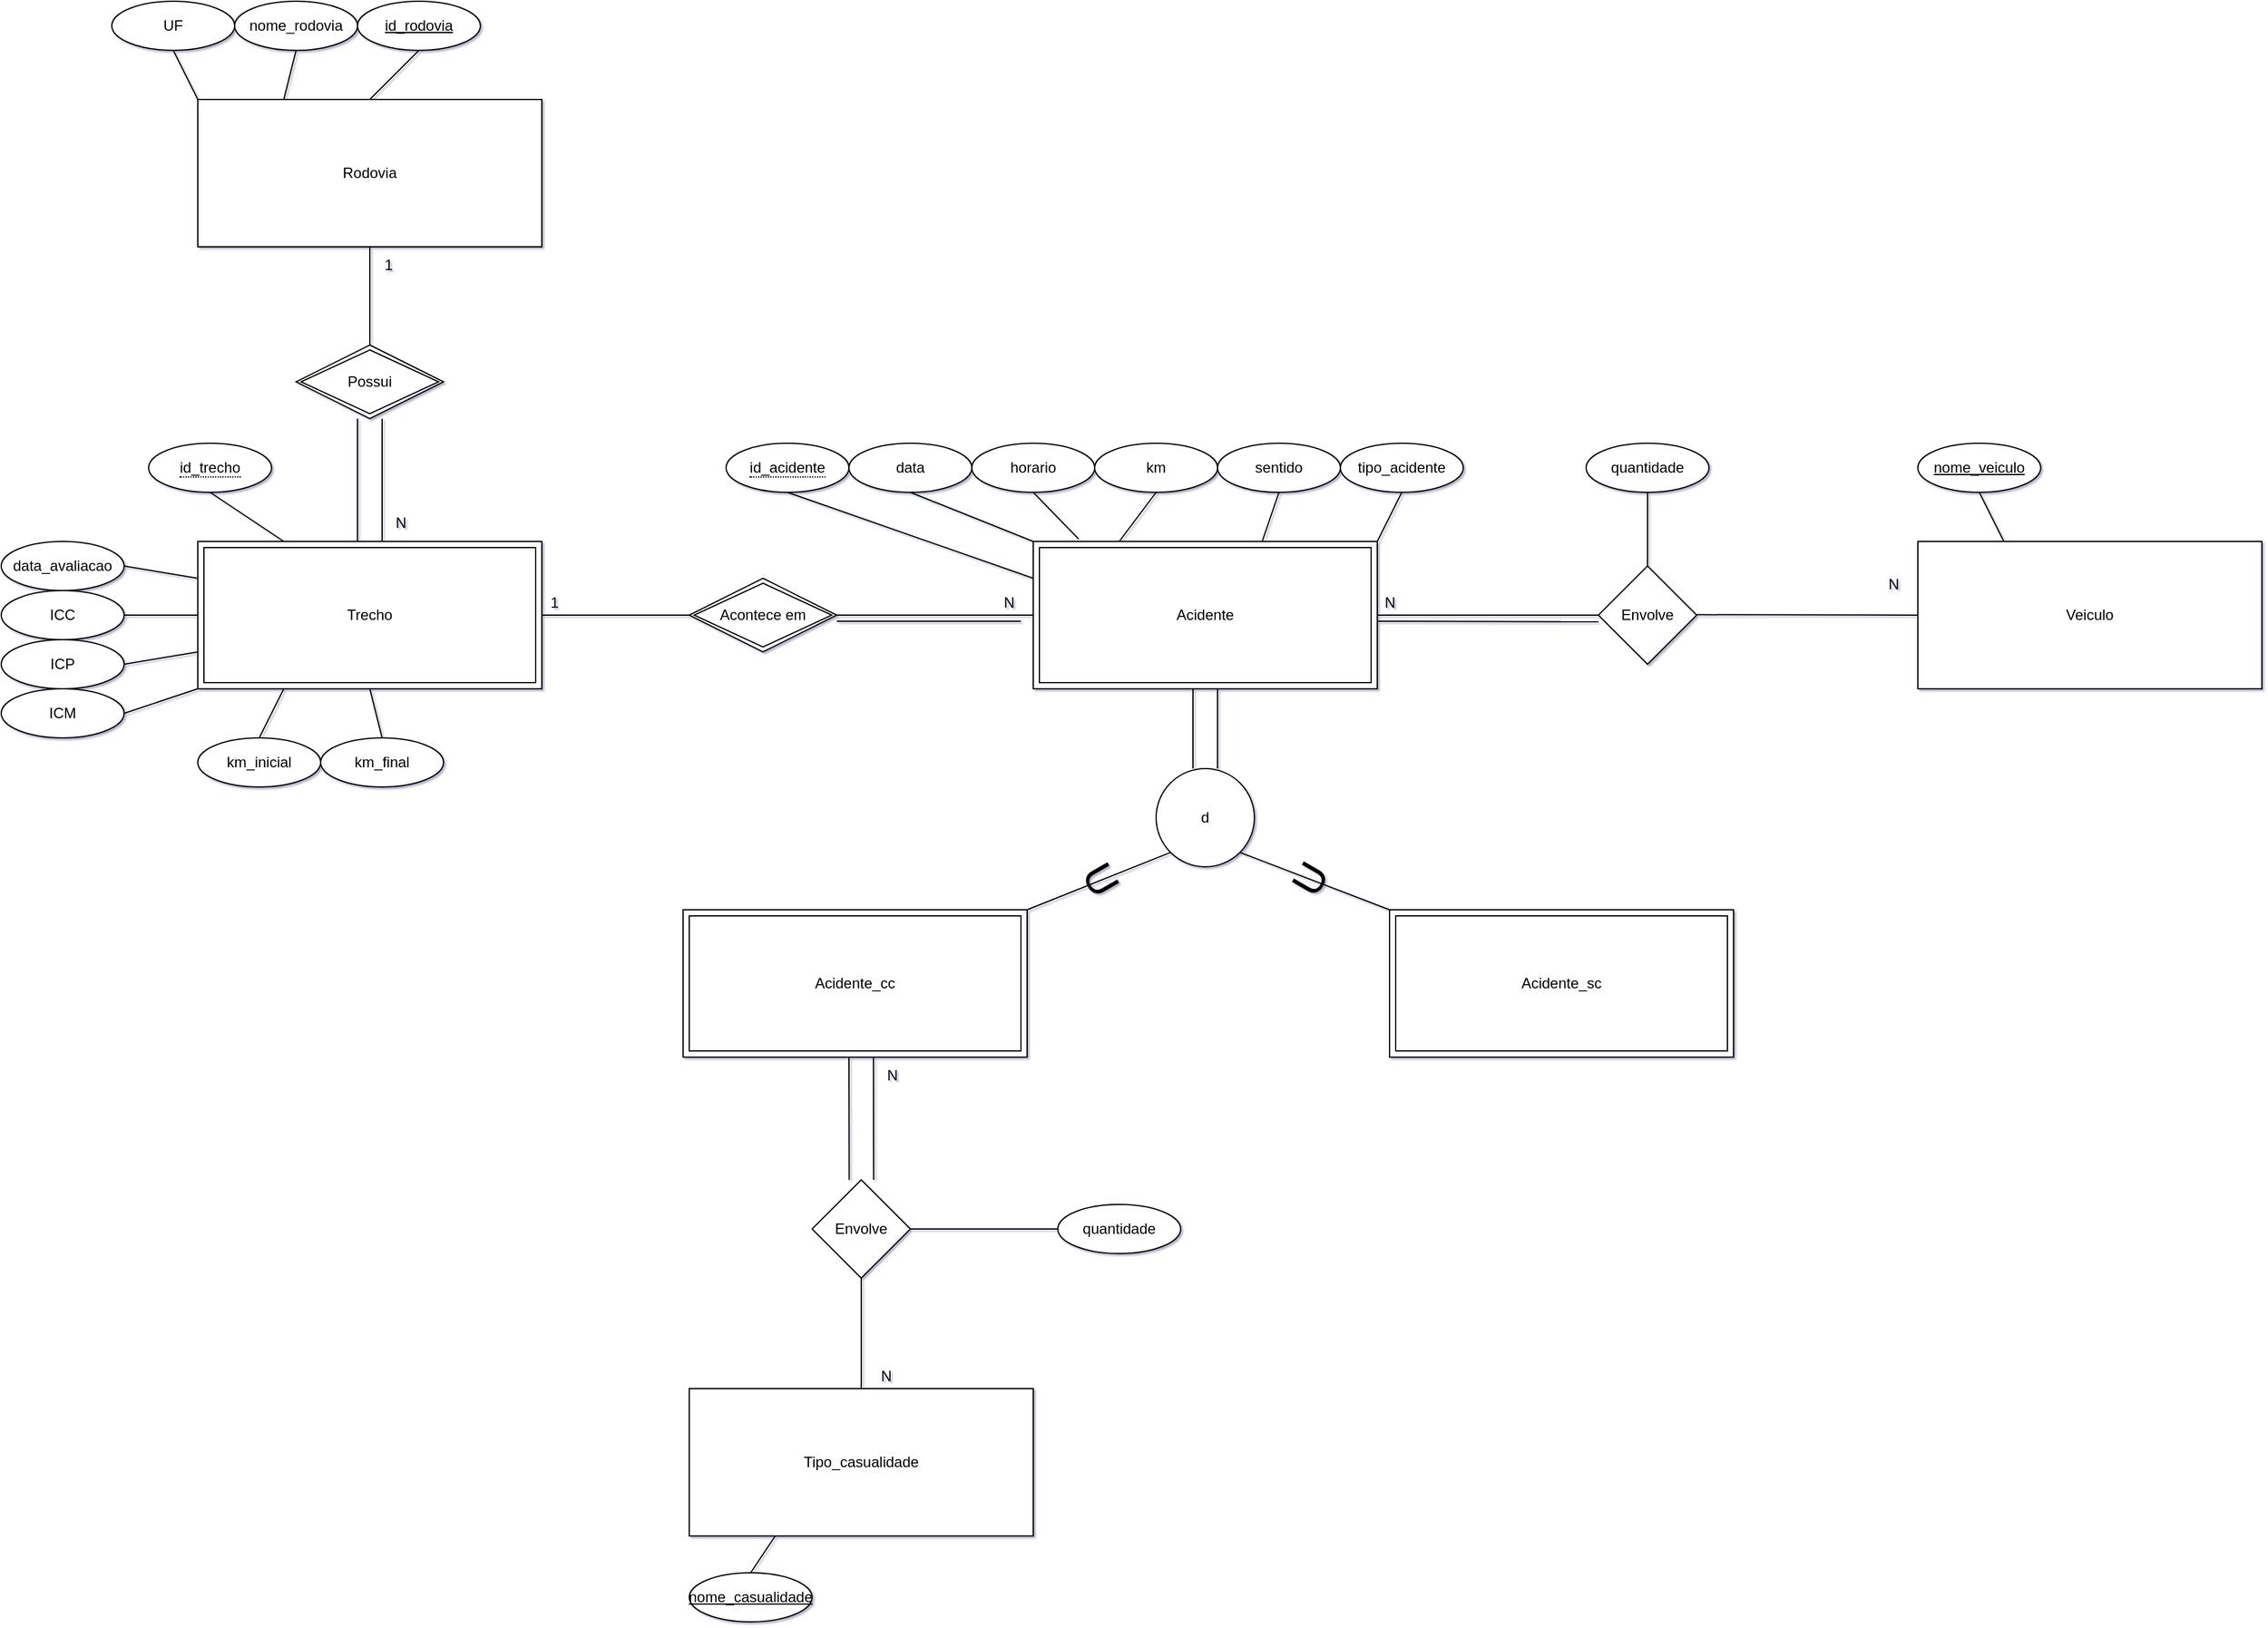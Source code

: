 <mxfile>
    <diagram id="05wwK0DA4uvUaCpv075d" name="Página-1">
        <mxGraphModel dx="1502" dy="1677" grid="1" gridSize="10" guides="1" tooltips="1" connect="1" arrows="1" fold="1" page="1" pageScale="1" pageWidth="827" pageHeight="1169" math="0" shadow="1">
            <root>
                <mxCell id="0"/>
                <mxCell id="1" parent="0"/>
                <mxCell id="bCgAjxny2w4EDlHhrZeU-2" value="U" style="text;html=1;align=center;verticalAlign=middle;resizable=0;points=[];autosize=1;strokeColor=none;fillColor=none;rotation=60;fontSize=34;" parent="1" vertex="1">
                    <mxGeometry x="350" y="650" width="50" height="50" as="geometry"/>
                </mxCell>
                <mxCell id="BrEinjW-ukixKmcARMXC-33" value="" style="edgeStyle=none;rounded=0;orthogonalLoop=1;jettySize=auto;html=1;endArrow=none;endFill=0;" parent="1" target="BrEinjW-ukixKmcARMXC-32" edge="1">
                    <mxGeometry relative="1" as="geometry">
                        <mxPoint x="600" y="460" as="sourcePoint"/>
                        <Array as="points">
                            <mxPoint x="670" y="460"/>
                        </Array>
                    </mxGeometry>
                </mxCell>
                <mxCell id="BrEinjW-ukixKmcARMXC-42" style="edgeStyle=none;rounded=0;orthogonalLoop=1;jettySize=auto;html=1;exitX=0.5;exitY=1;exitDx=0;exitDy=0;entryX=0;entryY=0;entryDx=0;entryDy=0;endArrow=none;endFill=0;" parent="1" source="20" edge="1">
                    <mxGeometry relative="1" as="geometry">
                        <mxPoint x="320.0" y="400" as="targetPoint"/>
                        <mxPoint x="220" y="360" as="sourcePoint"/>
                    </mxGeometry>
                </mxCell>
                <mxCell id="BrEinjW-ukixKmcARMXC-43" style="edgeStyle=none;rounded=0;orthogonalLoop=1;jettySize=auto;html=1;exitX=0.5;exitY=1;exitDx=0;exitDy=0;entryX=0.132;entryY=-0.016;entryDx=0;entryDy=0;entryPerimeter=0;endArrow=none;endFill=0;" parent="1" source="19" edge="1">
                    <mxGeometry relative="1" as="geometry">
                        <mxPoint x="356.96" y="398.08" as="targetPoint"/>
                        <mxPoint x="320" y="360" as="sourcePoint"/>
                    </mxGeometry>
                </mxCell>
                <mxCell id="BrEinjW-ukixKmcARMXC-44" style="edgeStyle=none;rounded=0;orthogonalLoop=1;jettySize=auto;html=1;exitX=0.5;exitY=1;exitDx=0;exitDy=0;entryX=0.25;entryY=0;entryDx=0;entryDy=0;endArrow=none;endFill=0;" parent="1" source="18" edge="1">
                    <mxGeometry relative="1" as="geometry">
                        <mxPoint x="390" y="400" as="targetPoint"/>
                        <mxPoint x="420" y="360" as="sourcePoint"/>
                    </mxGeometry>
                </mxCell>
                <mxCell id="BrEinjW-ukixKmcARMXC-26" style="edgeStyle=none;rounded=0;orthogonalLoop=1;jettySize=auto;html=1;exitX=0;exitY=1;exitDx=0;exitDy=0;entryX=1;entryY=0;entryDx=0;entryDy=0;endArrow=none;endFill=0;" parent="1" source="BrEinjW-ukixKmcARMXC-22" target="SA3dniYWFba7JF4ocvw1-11" edge="1">
                    <mxGeometry relative="1" as="geometry">
                        <mxPoint x="320" y="700" as="targetPoint"/>
                    </mxGeometry>
                </mxCell>
                <mxCell id="BrEinjW-ukixKmcARMXC-27" style="edgeStyle=none;rounded=0;orthogonalLoop=1;jettySize=auto;html=1;exitX=1;exitY=1;exitDx=0;exitDy=0;entryX=0;entryY=0;entryDx=0;entryDy=0;endArrow=none;endFill=0;" parent="1" source="BrEinjW-ukixKmcARMXC-22" target="SA3dniYWFba7JF4ocvw1-10" edge="1">
                    <mxGeometry relative="1" as="geometry">
                        <mxPoint x="600" y="700" as="targetPoint"/>
                    </mxGeometry>
                </mxCell>
                <mxCell id="BrEinjW-ukixKmcARMXC-22" value="d" style="ellipse;whiteSpace=wrap;html=1;aspect=fixed;" parent="1" vertex="1">
                    <mxGeometry x="420" y="585" width="80" height="80" as="geometry"/>
                </mxCell>
                <mxCell id="BrEinjW-ukixKmcARMXC-24" style="edgeStyle=none;rounded=0;orthogonalLoop=1;jettySize=auto;html=1;exitX=0.5;exitY=0;exitDx=0;exitDy=0;entryX=0.5;entryY=1;entryDx=0;entryDy=0;endArrow=none;endFill=0;" parent="1" edge="1">
                    <mxGeometry relative="1" as="geometry">
                        <mxPoint x="470" y="585" as="sourcePoint"/>
                        <mxPoint x="470" y="520" as="targetPoint"/>
                    </mxGeometry>
                </mxCell>
                <mxCell id="BrEinjW-ukixKmcARMXC-25" style="edgeStyle=none;rounded=0;orthogonalLoop=1;jettySize=auto;html=1;exitX=0.5;exitY=0;exitDx=0;exitDy=0;entryX=0.5;entryY=1;entryDx=0;entryDy=0;endArrow=none;endFill=0;" parent="1" edge="1">
                    <mxGeometry relative="1" as="geometry">
                        <mxPoint x="450" y="585" as="sourcePoint"/>
                        <mxPoint x="450" y="520" as="targetPoint"/>
                    </mxGeometry>
                </mxCell>
                <mxCell id="BrEinjW-ukixKmcARMXC-46" style="edgeStyle=none;rounded=0;orthogonalLoop=1;jettySize=auto;html=1;exitX=0.5;exitY=1;exitDx=0;exitDy=0;entryX=0.666;entryY=-0.004;entryDx=0;entryDy=0;entryPerimeter=0;endArrow=none;endFill=0;" parent="1" source="3" edge="1">
                    <mxGeometry relative="1" as="geometry">
                        <mxPoint x="506.48" y="399.52" as="targetPoint"/>
                        <mxPoint x="520" y="360.0" as="sourcePoint"/>
                    </mxGeometry>
                </mxCell>
                <mxCell id="BrEinjW-ukixKmcARMXC-47" style="edgeStyle=none;rounded=0;orthogonalLoop=1;jettySize=auto;html=1;exitX=0.5;exitY=1;exitDx=0;exitDy=0;entryX=1;entryY=0;entryDx=0;entryDy=0;endArrow=none;endFill=0;" parent="1" source="4" edge="1">
                    <mxGeometry relative="1" as="geometry">
                        <mxPoint x="600" y="400" as="targetPoint"/>
                        <mxPoint x="620" y="360.0" as="sourcePoint"/>
                    </mxGeometry>
                </mxCell>
                <mxCell id="BrEinjW-ukixKmcARMXC-31" value="Veiculo" style="whiteSpace=wrap;html=1;align=center;" parent="1" vertex="1">
                    <mxGeometry x="1040" y="400" width="280" height="120" as="geometry"/>
                </mxCell>
                <mxCell id="BrEinjW-ukixKmcARMXC-32" value="Envolve" style="rhombus;whiteSpace=wrap;html=1;" parent="1" vertex="1">
                    <mxGeometry x="780" y="420" width="80" height="80" as="geometry"/>
                </mxCell>
                <mxCell id="BrEinjW-ukixKmcARMXC-34" value="" style="edgeStyle=none;rounded=0;orthogonalLoop=1;jettySize=auto;html=1;endArrow=none;endFill=0;" parent="1" edge="1">
                    <mxGeometry relative="1" as="geometry">
                        <mxPoint x="600" y="465.0" as="sourcePoint"/>
                        <mxPoint x="780" y="465.42" as="targetPoint"/>
                    </mxGeometry>
                </mxCell>
                <mxCell id="BrEinjW-ukixKmcARMXC-48" style="edgeStyle=none;rounded=0;orthogonalLoop=1;jettySize=auto;html=1;exitX=0.5;exitY=1;exitDx=0;exitDy=0;entryX=0.25;entryY=0;entryDx=0;entryDy=0;endArrow=none;endFill=0;" parent="1" source="BrEinjW-ukixKmcARMXC-35" target="BrEinjW-ukixKmcARMXC-31" edge="1">
                    <mxGeometry relative="1" as="geometry"/>
                </mxCell>
                <mxCell id="BrEinjW-ukixKmcARMXC-35" value="nome_veiculo" style="ellipse;whiteSpace=wrap;html=1;align=center;fontStyle=4;" parent="1" vertex="1">
                    <mxGeometry x="1040" y="320" width="100" height="40" as="geometry"/>
                </mxCell>
                <mxCell id="BrEinjW-ukixKmcARMXC-49" style="edgeStyle=none;rounded=0;orthogonalLoop=1;jettySize=auto;html=1;exitX=0.5;exitY=1;exitDx=0;exitDy=0;entryX=0.5;entryY=0;entryDx=0;entryDy=0;endArrow=none;endFill=0;" parent="1" source="BrEinjW-ukixKmcARMXC-38" target="BrEinjW-ukixKmcARMXC-32" edge="1">
                    <mxGeometry relative="1" as="geometry"/>
                </mxCell>
                <mxCell id="BrEinjW-ukixKmcARMXC-38" value="quantidade" style="ellipse;whiteSpace=wrap;html=1;align=center;" parent="1" vertex="1">
                    <mxGeometry x="770" y="320" width="100" height="40" as="geometry"/>
                </mxCell>
                <mxCell id="BrEinjW-ukixKmcARMXC-39" value="N" style="text;html=1;align=center;verticalAlign=middle;resizable=0;points=[];autosize=1;strokeColor=none;fillColor=none;" parent="1" vertex="1">
                    <mxGeometry x="1005" y="420" width="30" height="30" as="geometry"/>
                </mxCell>
                <mxCell id="BrEinjW-ukixKmcARMXC-40" value="N" style="text;html=1;align=center;verticalAlign=middle;resizable=0;points=[];autosize=1;strokeColor=none;fillColor=none;" parent="1" vertex="1">
                    <mxGeometry x="595" y="435" width="30" height="30" as="geometry"/>
                </mxCell>
                <mxCell id="BrEinjW-ukixKmcARMXC-41" value="" style="edgeStyle=none;rounded=0;orthogonalLoop=1;jettySize=auto;html=1;endArrow=none;endFill=0;entryX=0;entryY=0.5;entryDx=0;entryDy=0;" parent="1" target="BrEinjW-ukixKmcARMXC-31" edge="1">
                    <mxGeometry relative="1" as="geometry">
                        <mxPoint x="860" y="459.66" as="sourcePoint"/>
                        <mxPoint x="990" y="460" as="targetPoint"/>
                    </mxGeometry>
                </mxCell>
                <mxCell id="BrEinjW-ukixKmcARMXC-55" value="" style="edgeStyle=none;rounded=0;orthogonalLoop=1;jettySize=auto;html=1;endArrow=none;endFill=0;entryX=0.5;entryY=0;entryDx=0;entryDy=0;" parent="1" source="BrEinjW-ukixKmcARMXC-50" target="BrEinjW-ukixKmcARMXC-57" edge="1">
                    <mxGeometry relative="1" as="geometry">
                        <mxPoint x="180" y="1070" as="targetPoint"/>
                    </mxGeometry>
                </mxCell>
                <mxCell id="SA3dniYWFba7JF4ocvw1-2" style="rounded=0;orthogonalLoop=1;jettySize=auto;html=1;exitX=1;exitY=0.5;exitDx=0;exitDy=0;entryX=0;entryY=0.5;entryDx=0;entryDy=0;endArrow=none;endFill=0;" parent="1" source="BrEinjW-ukixKmcARMXC-50" target="SA3dniYWFba7JF4ocvw1-1" edge="1">
                    <mxGeometry relative="1" as="geometry"/>
                </mxCell>
                <mxCell id="BrEinjW-ukixKmcARMXC-50" value="Envolve" style="rhombus;whiteSpace=wrap;html=1;" parent="1" vertex="1">
                    <mxGeometry x="140" y="920" width="80" height="80" as="geometry"/>
                </mxCell>
                <mxCell id="BrEinjW-ukixKmcARMXC-57" value="Tipo_casualidade" style="whiteSpace=wrap;html=1;align=center;" parent="1" vertex="1">
                    <mxGeometry x="40" y="1090" width="280" height="120" as="geometry"/>
                </mxCell>
                <mxCell id="BrEinjW-ukixKmcARMXC-58" value="" style="edgeStyle=none;rounded=0;orthogonalLoop=1;jettySize=auto;html=1;endArrow=none;endFill=0;" parent="1" edge="1">
                    <mxGeometry relative="1" as="geometry">
                        <mxPoint x="189.9" y="820" as="sourcePoint"/>
                        <mxPoint x="190.1" y="920" as="targetPoint"/>
                    </mxGeometry>
                </mxCell>
                <mxCell id="BrEinjW-ukixKmcARMXC-59" value="" style="edgeStyle=none;rounded=0;orthogonalLoop=1;jettySize=auto;html=1;endArrow=none;endFill=0;" parent="1" edge="1">
                    <mxGeometry relative="1" as="geometry">
                        <mxPoint x="170.0" y="820" as="sourcePoint"/>
                        <mxPoint x="170.2" y="920" as="targetPoint"/>
                    </mxGeometry>
                </mxCell>
                <mxCell id="BrEinjW-ukixKmcARMXC-62" style="edgeStyle=none;rounded=0;orthogonalLoop=1;jettySize=auto;html=1;exitX=0.5;exitY=0;exitDx=0;exitDy=0;entryX=0.25;entryY=1;entryDx=0;entryDy=0;endArrow=none;endFill=0;" parent="1" source="BrEinjW-ukixKmcARMXC-60" target="BrEinjW-ukixKmcARMXC-57" edge="1">
                    <mxGeometry relative="1" as="geometry"/>
                </mxCell>
                <mxCell id="BrEinjW-ukixKmcARMXC-60" value="nome_casualidade" style="ellipse;whiteSpace=wrap;html=1;align=center;fontStyle=4;" parent="1" vertex="1">
                    <mxGeometry x="40" y="1240" width="100" height="40" as="geometry"/>
                </mxCell>
                <mxCell id="BrEinjW-ukixKmcARMXC-65" value="Acidente" style="shape=ext;margin=3;double=1;whiteSpace=wrap;html=1;align=center;" parent="1" vertex="1">
                    <mxGeometry x="320" y="400" width="280" height="120" as="geometry"/>
                </mxCell>
                <mxCell id="BrEinjW-ukixKmcARMXC-73" value="" style="edgeStyle=none;rounded=0;orthogonalLoop=1;jettySize=auto;html=1;endArrow=none;endFill=0;entryX=0.5;entryY=0;entryDx=0;entryDy=0;" parent="1" source="BrEinjW-ukixKmcARMXC-66" target="BrEinjW-ukixKmcARMXC-79" edge="1">
                    <mxGeometry relative="1" as="geometry">
                        <mxPoint x="-220" y="230" as="targetPoint"/>
                    </mxGeometry>
                </mxCell>
                <mxCell id="11" style="edgeStyle=none;html=1;exitX=0.5;exitY=0;exitDx=0;exitDy=0;entryX=0.5;entryY=1;entryDx=0;entryDy=0;endArrow=none;endFill=0;" parent="1" source="BrEinjW-ukixKmcARMXC-66" target="10" edge="1">
                    <mxGeometry relative="1" as="geometry"/>
                </mxCell>
                <mxCell id="BrEinjW-ukixKmcARMXC-66" value="Rodovia" style="whiteSpace=wrap;html=1;align=center;" parent="1" vertex="1">
                    <mxGeometry x="-360" y="40" width="280" height="120" as="geometry"/>
                </mxCell>
                <mxCell id="BrEinjW-ukixKmcARMXC-70" style="edgeStyle=none;rounded=0;orthogonalLoop=1;jettySize=auto;html=1;exitX=0.5;exitY=1;exitDx=0;exitDy=0;entryX=0;entryY=0;entryDx=0;entryDy=0;endArrow=none;endFill=0;" parent="1" source="6" target="BrEinjW-ukixKmcARMXC-66" edge="1">
                    <mxGeometry relative="1" as="geometry">
                        <mxPoint x="-380" y="-5" as="sourcePoint"/>
                    </mxGeometry>
                </mxCell>
                <mxCell id="BrEinjW-ukixKmcARMXC-71" style="edgeStyle=none;rounded=0;orthogonalLoop=1;jettySize=auto;html=1;exitX=0.5;exitY=1;exitDx=0;exitDy=0;entryX=0.25;entryY=0;entryDx=0;entryDy=0;endArrow=none;endFill=0;" parent="1" source="7" target="BrEinjW-ukixKmcARMXC-66" edge="1">
                    <mxGeometry relative="1" as="geometry">
                        <mxPoint x="-280" y="-5" as="sourcePoint"/>
                    </mxGeometry>
                </mxCell>
                <mxCell id="BrEinjW-ukixKmcARMXC-77" value="Trecho" style="shape=ext;margin=3;double=1;whiteSpace=wrap;html=1;align=center;" parent="1" vertex="1">
                    <mxGeometry x="-360" y="400" width="280" height="120" as="geometry"/>
                </mxCell>
                <mxCell id="BrEinjW-ukixKmcARMXC-79" value="Possui" style="shape=rhombus;double=1;perimeter=rhombusPerimeter;whiteSpace=wrap;html=1;align=center;" parent="1" vertex="1">
                    <mxGeometry x="-280" y="240" width="120" height="60" as="geometry"/>
                </mxCell>
                <mxCell id="BrEinjW-ukixKmcARMXC-80" value="" style="edgeStyle=none;rounded=0;orthogonalLoop=1;jettySize=auto;html=1;endArrow=none;endFill=0;exitX=0.5;exitY=1;exitDx=0;exitDy=0;entryX=0.5;entryY=0;entryDx=0;entryDy=0;" parent="1" edge="1">
                    <mxGeometry relative="1" as="geometry">
                        <mxPoint x="-210" y="300.0" as="sourcePoint"/>
                        <mxPoint x="-210" y="400.0" as="targetPoint"/>
                    </mxGeometry>
                </mxCell>
                <mxCell id="BrEinjW-ukixKmcARMXC-81" value="" style="edgeStyle=none;rounded=0;orthogonalLoop=1;jettySize=auto;html=1;endArrow=none;endFill=0;exitX=0.5;exitY=1;exitDx=0;exitDy=0;entryX=0.5;entryY=0;entryDx=0;entryDy=0;" parent="1" edge="1">
                    <mxGeometry relative="1" as="geometry">
                        <mxPoint x="-230" y="300.0" as="sourcePoint"/>
                        <mxPoint x="-230" y="400.0" as="targetPoint"/>
                    </mxGeometry>
                </mxCell>
                <mxCell id="BrEinjW-ukixKmcARMXC-82" value="N" style="text;html=1;align=center;verticalAlign=middle;resizable=0;points=[];autosize=1;strokeColor=none;fillColor=none;" parent="1" vertex="1">
                    <mxGeometry x="-210" y="370" width="30" height="30" as="geometry"/>
                </mxCell>
                <mxCell id="BrEinjW-ukixKmcARMXC-83" value="1" style="text;html=1;align=center;verticalAlign=middle;resizable=0;points=[];autosize=1;strokeColor=none;fillColor=none;" parent="1" vertex="1">
                    <mxGeometry x="-220" y="160" width="30" height="30" as="geometry"/>
                </mxCell>
                <mxCell id="BrEinjW-ukixKmcARMXC-86" style="edgeStyle=none;rounded=0;orthogonalLoop=1;jettySize=auto;html=1;exitX=0;exitY=0.5;exitDx=0;exitDy=0;entryX=1;entryY=0.5;entryDx=0;entryDy=0;endArrow=none;endFill=0;" parent="1" source="BrEinjW-ukixKmcARMXC-85" target="BrEinjW-ukixKmcARMXC-77" edge="1">
                    <mxGeometry relative="1" as="geometry"/>
                </mxCell>
                <mxCell id="BrEinjW-ukixKmcARMXC-87" style="edgeStyle=none;rounded=0;orthogonalLoop=1;jettySize=auto;html=1;exitX=1;exitY=0.5;exitDx=0;exitDy=0;entryX=0;entryY=0.5;entryDx=0;entryDy=0;endArrow=none;endFill=0;" parent="1" source="BrEinjW-ukixKmcARMXC-85" target="BrEinjW-ukixKmcARMXC-65" edge="1">
                    <mxGeometry relative="1" as="geometry"/>
                </mxCell>
                <mxCell id="BrEinjW-ukixKmcARMXC-85" value="Acontece em" style="shape=rhombus;double=1;perimeter=rhombusPerimeter;whiteSpace=wrap;html=1;align=center;" parent="1" vertex="1">
                    <mxGeometry x="40" y="430" width="120" height="60" as="geometry"/>
                </mxCell>
                <mxCell id="BrEinjW-ukixKmcARMXC-88" style="edgeStyle=none;rounded=0;orthogonalLoop=1;jettySize=auto;html=1;entryX=1;entryY=0.5;entryDx=0;entryDy=0;endArrow=none;endFill=0;" parent="1" edge="1">
                    <mxGeometry relative="1" as="geometry">
                        <mxPoint x="310" y="465" as="sourcePoint"/>
                        <mxPoint x="160" y="465.0" as="targetPoint"/>
                    </mxGeometry>
                </mxCell>
                <mxCell id="BrEinjW-ukixKmcARMXC-90" value="N" style="text;html=1;align=center;verticalAlign=middle;resizable=0;points=[];autosize=1;strokeColor=none;fillColor=none;" parent="1" vertex="1">
                    <mxGeometry x="285" y="435" width="30" height="30" as="geometry"/>
                </mxCell>
                <mxCell id="BrEinjW-ukixKmcARMXC-91" value="1" style="text;html=1;align=center;verticalAlign=middle;resizable=0;points=[];autosize=1;strokeColor=none;fillColor=none;" parent="1" vertex="1">
                    <mxGeometry x="-85" y="435" width="30" height="30" as="geometry"/>
                </mxCell>
                <mxCell id="BrEinjW-ukixKmcARMXC-94" style="edgeStyle=none;rounded=0;orthogonalLoop=1;jettySize=auto;html=1;exitX=0.5;exitY=0;exitDx=0;exitDy=0;entryX=0.25;entryY=1;entryDx=0;entryDy=0;endArrow=none;endFill=0;" parent="1" source="14" target="BrEinjW-ukixKmcARMXC-77" edge="1">
                    <mxGeometry relative="1" as="geometry">
                        <mxPoint x="-310" y="560" as="sourcePoint"/>
                    </mxGeometry>
                </mxCell>
                <mxCell id="BrEinjW-ukixKmcARMXC-95" style="edgeStyle=none;rounded=0;orthogonalLoop=1;jettySize=auto;html=1;exitX=0.5;exitY=0;exitDx=0;exitDy=0;entryX=0.5;entryY=1;entryDx=0;entryDy=0;endArrow=none;endFill=0;" parent="1" source="15" target="BrEinjW-ukixKmcARMXC-77" edge="1">
                    <mxGeometry relative="1" as="geometry">
                        <mxPoint x="-210" y="560" as="sourcePoint"/>
                    </mxGeometry>
                </mxCell>
                <mxCell id="BrEinjW-ukixKmcARMXC-102" style="edgeStyle=none;rounded=0;orthogonalLoop=1;jettySize=auto;html=1;exitX=1;exitY=0.5;exitDx=0;exitDy=0;entryX=0;entryY=0.25;entryDx=0;entryDy=0;endArrow=none;endFill=0;" parent="1" source="13" target="BrEinjW-ukixKmcARMXC-77" edge="1">
                    <mxGeometry relative="1" as="geometry">
                        <mxPoint x="-420" y="420" as="sourcePoint"/>
                    </mxGeometry>
                </mxCell>
                <mxCell id="BrEinjW-ukixKmcARMXC-103" style="edgeStyle=none;rounded=0;orthogonalLoop=1;jettySize=auto;html=1;exitX=1;exitY=0.5;exitDx=0;exitDy=0;entryX=0;entryY=0.5;entryDx=0;entryDy=0;endArrow=none;endFill=0;" parent="1" source="BrEinjW-ukixKmcARMXC-99" target="BrEinjW-ukixKmcARMXC-77" edge="1">
                    <mxGeometry relative="1" as="geometry"/>
                </mxCell>
                <mxCell id="BrEinjW-ukixKmcARMXC-99" value="ICC" style="ellipse;whiteSpace=wrap;html=1;align=center;" parent="1" vertex="1">
                    <mxGeometry x="-520" y="440" width="100" height="40" as="geometry"/>
                </mxCell>
                <mxCell id="BrEinjW-ukixKmcARMXC-104" style="edgeStyle=none;rounded=0;orthogonalLoop=1;jettySize=auto;html=1;exitX=1;exitY=0.5;exitDx=0;exitDy=0;entryX=0;entryY=0.75;entryDx=0;entryDy=0;endArrow=none;endFill=0;" parent="1" source="BrEinjW-ukixKmcARMXC-100" target="BrEinjW-ukixKmcARMXC-77" edge="1">
                    <mxGeometry relative="1" as="geometry"/>
                </mxCell>
                <mxCell id="BrEinjW-ukixKmcARMXC-100" value="ICP" style="ellipse;whiteSpace=wrap;html=1;align=center;" parent="1" vertex="1">
                    <mxGeometry x="-520" y="480" width="100" height="40" as="geometry"/>
                </mxCell>
                <mxCell id="BrEinjW-ukixKmcARMXC-105" style="edgeStyle=none;rounded=0;orthogonalLoop=1;jettySize=auto;html=1;exitX=1;exitY=0.5;exitDx=0;exitDy=0;entryX=0;entryY=1;entryDx=0;entryDy=0;endArrow=none;endFill=0;" parent="1" source="BrEinjW-ukixKmcARMXC-101" target="BrEinjW-ukixKmcARMXC-77" edge="1">
                    <mxGeometry relative="1" as="geometry"/>
                </mxCell>
                <mxCell id="BrEinjW-ukixKmcARMXC-101" value="ICM" style="ellipse;whiteSpace=wrap;html=1;align=center;" parent="1" vertex="1">
                    <mxGeometry x="-520" y="520" width="100" height="40" as="geometry"/>
                </mxCell>
                <mxCell id="BrEinjW-ukixKmcARMXC-106" value="N" style="text;html=1;align=center;verticalAlign=middle;resizable=0;points=[];autosize=1;strokeColor=none;fillColor=none;" parent="1" vertex="1">
                    <mxGeometry x="185" y="1065" width="30" height="30" as="geometry"/>
                </mxCell>
                <mxCell id="BrEinjW-ukixKmcARMXC-107" value="N" style="text;html=1;align=center;verticalAlign=middle;resizable=0;points=[];autosize=1;strokeColor=none;fillColor=none;" parent="1" vertex="1">
                    <mxGeometry x="190" y="820" width="30" height="30" as="geometry"/>
                </mxCell>
                <mxCell id="SA3dniYWFba7JF4ocvw1-1" value="quantidade" style="ellipse;whiteSpace=wrap;html=1;align=center;" parent="1" vertex="1">
                    <mxGeometry x="340" y="940" width="100" height="40" as="geometry"/>
                </mxCell>
                <mxCell id="SA3dniYWFba7JF4ocvw1-10" value="Acidente_sc" style="shape=ext;margin=3;double=1;whiteSpace=wrap;html=1;align=center;" parent="1" vertex="1">
                    <mxGeometry x="610" y="700" width="280" height="120" as="geometry"/>
                </mxCell>
                <mxCell id="SA3dniYWFba7JF4ocvw1-11" value="Acidente_cc" style="shape=ext;margin=3;double=1;whiteSpace=wrap;html=1;align=center;" parent="1" vertex="1">
                    <mxGeometry x="35" y="700" width="280" height="120" as="geometry"/>
                </mxCell>
                <mxCell id="SA3dniYWFba7JF4ocvw1-12" value="U" style="text;html=1;align=center;verticalAlign=middle;resizable=0;points=[];autosize=1;strokeColor=none;fillColor=none;rotation=-60;fontSize=34;" parent="1" vertex="1">
                    <mxGeometry x="520" y="650" width="50" height="50" as="geometry"/>
                </mxCell>
                <mxCell id="3" value="sentido" style="ellipse;whiteSpace=wrap;html=1;align=center;" parent="1" vertex="1">
                    <mxGeometry x="470" y="320" width="100" height="40" as="geometry"/>
                </mxCell>
                <mxCell id="4" value="tipo_acidente" style="ellipse;whiteSpace=wrap;html=1;align=center;" parent="1" vertex="1">
                    <mxGeometry x="570" y="320" width="100" height="40" as="geometry"/>
                </mxCell>
                <mxCell id="6" value="UF" style="ellipse;whiteSpace=wrap;html=1;align=center;" parent="1" vertex="1">
                    <mxGeometry x="-430" y="-40" width="100" height="40" as="geometry"/>
                </mxCell>
                <mxCell id="7" value="nome_rodovia" style="ellipse;whiteSpace=wrap;html=1;align=center;" parent="1" vertex="1">
                    <mxGeometry x="-330" y="-40" width="100" height="40" as="geometry"/>
                </mxCell>
                <mxCell id="10" value="id_rodovia" style="ellipse;whiteSpace=wrap;html=1;align=center;fontStyle=4;" parent="1" vertex="1">
                    <mxGeometry x="-230" y="-40" width="100" height="40" as="geometry"/>
                </mxCell>
                <mxCell id="13" value="data_avaliacao" style="ellipse;whiteSpace=wrap;html=1;align=center;" parent="1" vertex="1">
                    <mxGeometry x="-520" y="400" width="100" height="40" as="geometry"/>
                </mxCell>
                <mxCell id="14" value="km_inicial" style="ellipse;whiteSpace=wrap;html=1;align=center;" parent="1" vertex="1">
                    <mxGeometry x="-360" y="560" width="100" height="40" as="geometry"/>
                </mxCell>
                <mxCell id="15" value="km_final" style="ellipse;whiteSpace=wrap;html=1;align=center;" parent="1" vertex="1">
                    <mxGeometry x="-260" y="560" width="100" height="40" as="geometry"/>
                </mxCell>
                <mxCell id="17" style="edgeStyle=none;html=1;exitX=0.5;exitY=1;exitDx=0;exitDy=0;entryX=0.25;entryY=0;entryDx=0;entryDy=0;endArrow=none;endFill=0;" parent="1" source="16" target="BrEinjW-ukixKmcARMXC-77" edge="1">
                    <mxGeometry relative="1" as="geometry"/>
                </mxCell>
                <mxCell id="16" value="&lt;span style=&quot;border-bottom: 1px dotted&quot;&gt;id_trecho&lt;/span&gt;" style="ellipse;whiteSpace=wrap;html=1;align=center;" parent="1" vertex="1">
                    <mxGeometry x="-400" y="320" width="100" height="40" as="geometry"/>
                </mxCell>
                <mxCell id="18" value="km" style="ellipse;whiteSpace=wrap;html=1;align=center;" parent="1" vertex="1">
                    <mxGeometry x="370" y="320" width="100" height="40" as="geometry"/>
                </mxCell>
                <mxCell id="19" value="horario" style="ellipse;whiteSpace=wrap;html=1;align=center;" parent="1" vertex="1">
                    <mxGeometry x="270" y="320" width="100" height="40" as="geometry"/>
                </mxCell>
                <mxCell id="20" value="data" style="ellipse;whiteSpace=wrap;html=1;align=center;" parent="1" vertex="1">
                    <mxGeometry x="170" y="320" width="100" height="40" as="geometry"/>
                </mxCell>
                <mxCell id="27" style="edgeStyle=none;html=1;exitX=0.5;exitY=1;exitDx=0;exitDy=0;entryX=0;entryY=0.25;entryDx=0;entryDy=0;endArrow=none;endFill=0;" edge="1" parent="1" source="24" target="BrEinjW-ukixKmcARMXC-65">
                    <mxGeometry relative="1" as="geometry"/>
                </mxCell>
                <mxCell id="24" value="&lt;span style=&quot;border-bottom: 1px dotted&quot;&gt;id_acidente&lt;/span&gt;" style="ellipse;whiteSpace=wrap;html=1;align=center;" parent="1" vertex="1">
                    <mxGeometry x="70" y="320" width="100" height="40" as="geometry"/>
                </mxCell>
            </root>
        </mxGraphModel>
    </diagram>
</mxfile>